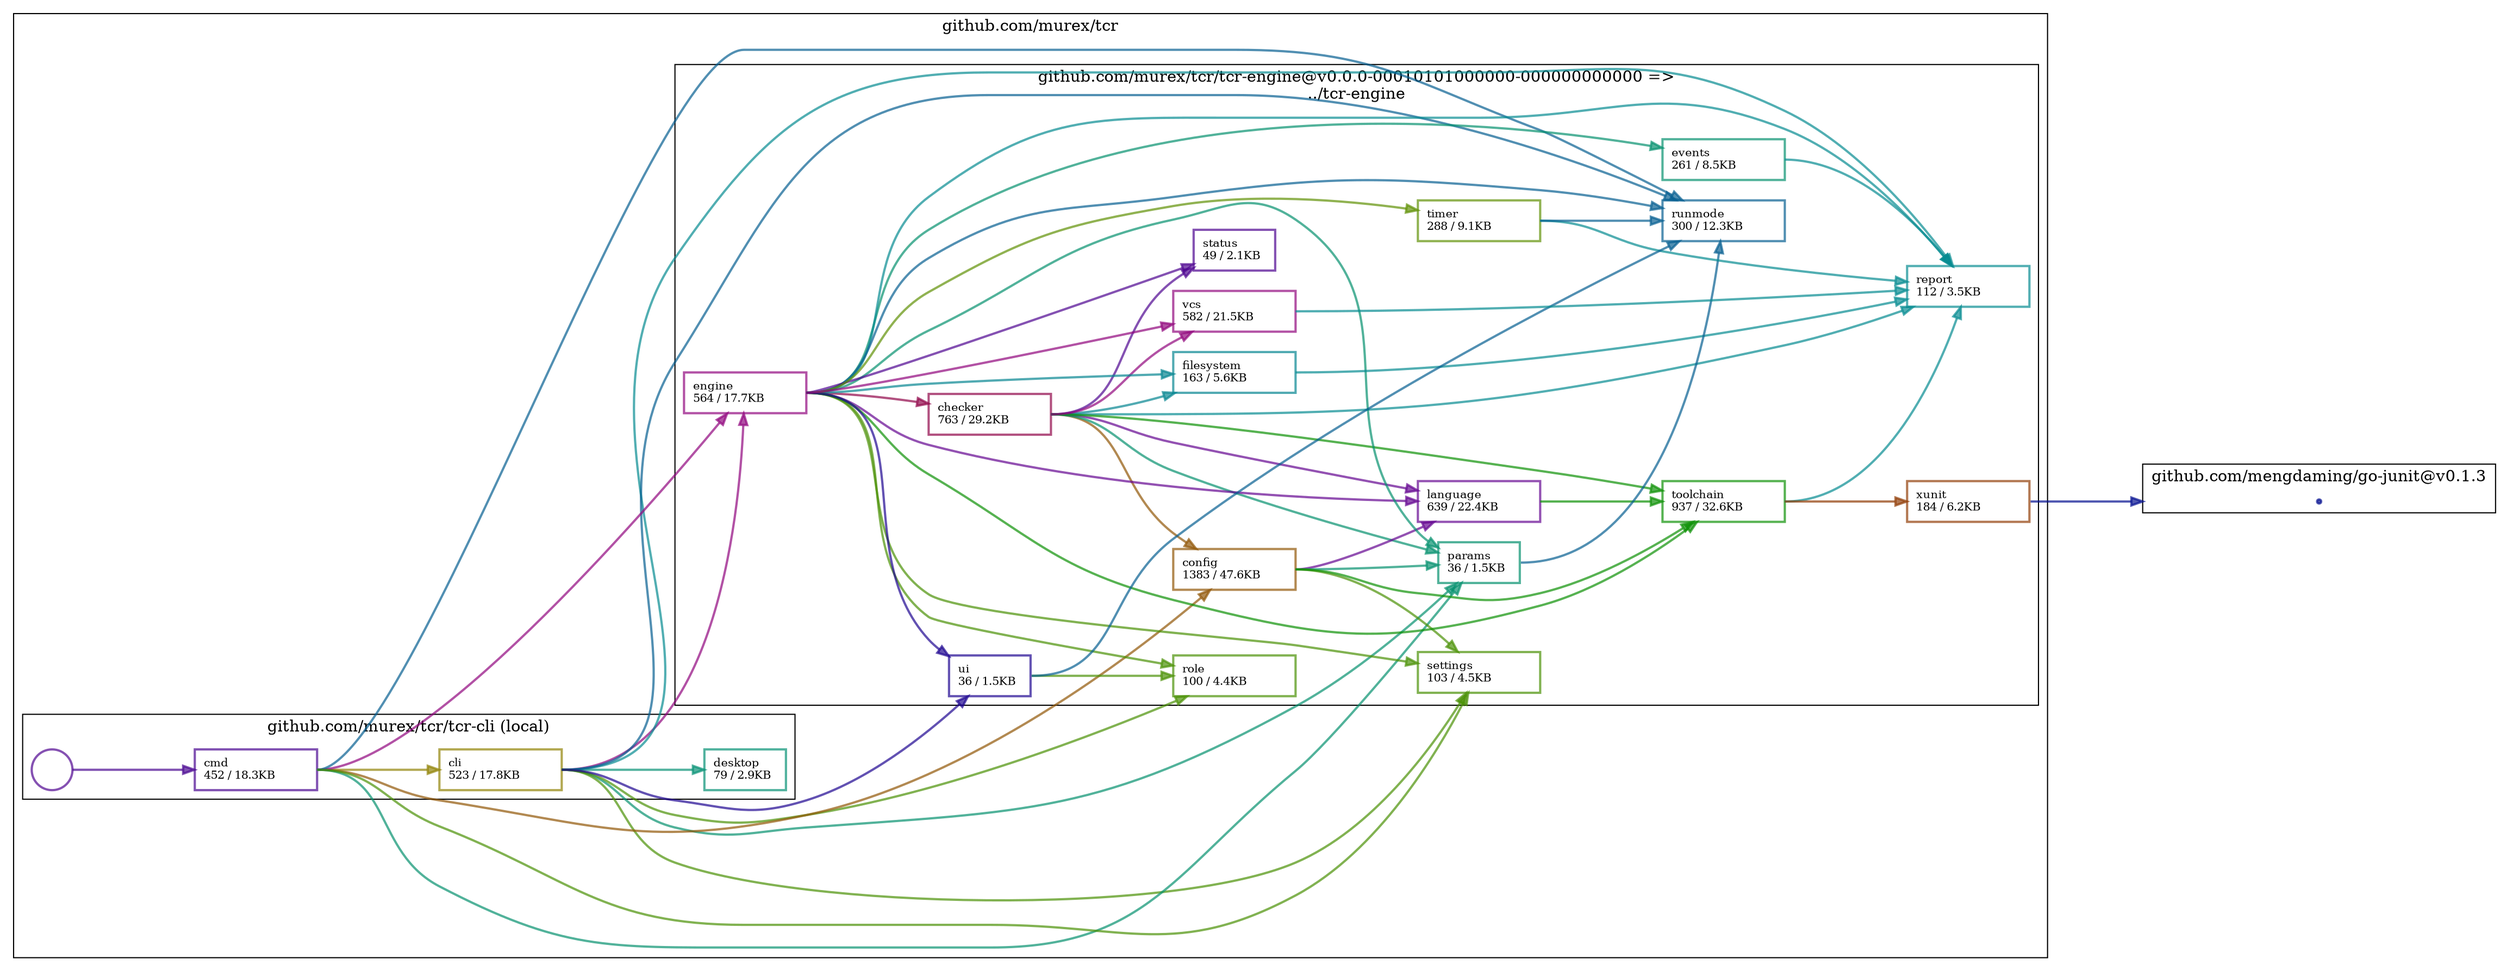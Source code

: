 digraph G {
    node [penwidth = 2 fontsize = 10 shape = rectangle target = "_graphviz"];
    edge [tailport = e penwidth = 2];
    compound = true;
    rankdir = LR;
    newrank = true;
    ranksep = "1.5";
    quantum = "0.5";
    subgraph "cluster_github.com/mengdaming/go-junit" {
    label = "github.com/mengdaming/go-junit@v0.1.3"
    tooltip = "github.com/mengdaming/go-junit@v0.1.3"
    href = "https://pkg.go.dev/github.com/mengdaming/go-junit@v0.1.3"
    "github.com/mengdaming/go-junit" [label = "" tooltip = "github.com/mengdaming/go-junit" shape = point color = "#071291b2" rank = 0];
    }
    subgraph "cluster_github.com/murex/tcr" {
    label = "github.com/murex/tcr"
    tooltip = "github.com/murex/tcr"
    href = "https://pkg.go.dev/github.com/murex/tcr"
    subgraph "cluster_github.com/murex/tcr/tcr-cli" {
    label = "github.com/murex/tcr/tcr-cli (local)"
    tooltip = "github.com/murex/tcr/tcr-cli (local)"
    href = "https://pkg.go.dev/github.com/murex/tcr/tcr-cli@"
    "github.com/murex/tcr/tcr-cli" [label = "" tooltip = "github.com/murex/tcr/tcr-cli" shape = circle color = "#510791b2" rank = 0];
    "github.com/murex/tcr/tcr-cli/cli" [label = "cli\l523 / 17.8KB\l" tooltip = "github.com/murex/tcr/tcr-cli/cli" href = "https://pkg.go.dev/github.com/murex/tcr/tcr-cli/cli" color = "#918207b2"];
    "github.com/murex/tcr/tcr-cli/cmd" [label = "cmd\l452 / 18.3KB\l" tooltip = "github.com/murex/tcr/tcr-cli/cmd" href = "https://pkg.go.dev/github.com/murex/tcr/tcr-cli/cmd" color = "#4a0791b2"];
    "github.com/murex/tcr/tcr-cli/desktop" [label = "desktop\l79 / 2.9KB\l" tooltip = "github.com/murex/tcr/tcr-cli/desktop" href = "https://pkg.go.dev/github.com/murex/tcr/tcr-cli/desktop" color = "#079175b2"];
    }
    subgraph "cluster_github.com/murex/tcr/tcr-engine" {
    label = "github.com/murex/tcr/tcr-engine@v0.0.0-00010101000000-000000000000 =>\n../tcr-engine"
    tooltip = "github.com/murex/tcr/tcr-engine@v0.0.0-00010101000000-000000000000 =>\n../tcr-engine"
    href = "https://pkg.go.dev/github.com/murex/tcr/tcr-engine@v0.0.0-00010101000000-000000000000"
    "github.com/murex/tcr/tcr-engine/checker" [label = "checker\l763 / 29.2KB\l" tooltip = "github.com/murex/tcr/tcr-engine/checker" href = "https://pkg.go.dev/github.com/murex/tcr/tcr-engine/checker" color = "#91074ab2"];
    "github.com/murex/tcr/tcr-engine/config" [label = "config\l1383 / 47.6KB\l" tooltip = "github.com/murex/tcr/tcr-engine/config" href = "https://pkg.go.dev/github.com/murex/tcr/tcr-engine/config" color = "#915707b2"];
    "github.com/murex/tcr/tcr-engine/engine" [label = "engine\l564 / 17.7KB\l" tooltip = "github.com/murex/tcr/tcr-engine/engine" href = "https://pkg.go.dev/github.com/murex/tcr/tcr-engine/engine" color = "#91077fb2"];
    "github.com/murex/tcr/tcr-engine/events" [label = "events\l261 / 8.5KB\l" tooltip = "github.com/murex/tcr/tcr-engine/events" href = "https://pkg.go.dev/github.com/murex/tcr/tcr-engine/events" color = "#07916eb2"];
    "github.com/murex/tcr/tcr-engine/filesystem" [label = "filesystem\l163 / 5.6KB\l" tooltip = "github.com/murex/tcr/tcr-engine/filesystem" href = "https://pkg.go.dev/github.com/murex/tcr/tcr-engine/filesystem" color = "#078691b2"];
    "github.com/murex/tcr/tcr-engine/language" [label = "language\l639 / 22.4KB\l" tooltip = "github.com/murex/tcr/tcr-engine/language" href = "https://pkg.go.dev/github.com/murex/tcr/tcr-engine/language" color = "#650791b2"];
    "github.com/murex/tcr/tcr-engine/params" [label = "params\l36 / 1.5KB\l" tooltip = "github.com/murex/tcr/tcr-engine/params" href = "https://pkg.go.dev/github.com/murex/tcr/tcr-engine/params" color = "#07916fb2"];
    "github.com/murex/tcr/tcr-engine/report" [label = "report\l112 / 3.5KB\l" tooltip = "github.com/murex/tcr/tcr-engine/report" href = "https://pkg.go.dev/github.com/murex/tcr/tcr-engine/report" color = "#078b91b2"];
    "github.com/murex/tcr/tcr-engine/role" [label = "role\l100 / 4.4KB\l" tooltip = "github.com/murex/tcr/tcr-engine/role" href = "https://pkg.go.dev/github.com/murex/tcr/tcr-engine/role" color = "#4b9107b2"];
    "github.com/murex/tcr/tcr-engine/runmode" [label = "runmode\l300 / 12.3KB\l" tooltip = "github.com/murex/tcr/tcr-engine/runmode" href = "https://pkg.go.dev/github.com/murex/tcr/tcr-engine/runmode" color = "#075f91b2"];
    "github.com/murex/tcr/tcr-engine/settings" [label = "settings\l103 / 4.5KB\l" tooltip = "github.com/murex/tcr/tcr-engine/settings" href = "https://pkg.go.dev/github.com/murex/tcr/tcr-engine/settings" color = "#4b9107b2"];
    "github.com/murex/tcr/tcr-engine/status" [label = "status\l49 / 2.1KB\l" tooltip = "github.com/murex/tcr/tcr-engine/status" href = "https://pkg.go.dev/github.com/murex/tcr/tcr-engine/status" color = "#4f0791b2"];
    "github.com/murex/tcr/tcr-engine/timer" [label = "timer\l288 / 9.1KB\l" tooltip = "github.com/murex/tcr/tcr-engine/timer" href = "https://pkg.go.dev/github.com/murex/tcr/tcr-engine/timer" color = "#609107b2"];
    "github.com/murex/tcr/tcr-engine/toolchain" [label = "toolchain\l937 / 32.6KB\l" tooltip = "github.com/murex/tcr/tcr-engine/toolchain" href = "https://pkg.go.dev/github.com/murex/tcr/tcr-engine/toolchain" color = "#0e9107b2"];
    "github.com/murex/tcr/tcr-engine/ui" [label = "ui\l36 / 1.5KB\l" tooltip = "github.com/murex/tcr/tcr-engine/ui" href = "https://pkg.go.dev/github.com/murex/tcr/tcr-engine/ui" color = "#1f0791b2"];
    "github.com/murex/tcr/tcr-engine/vcs" [label = "vcs\l582 / 21.5KB\l" tooltip = "github.com/murex/tcr/tcr-engine/vcs" href = "https://pkg.go.dev/github.com/murex/tcr/tcr-engine/vcs" color = "#91077db2"];
    "github.com/murex/tcr/tcr-engine/xunit" [label = "xunit\l184 / 6.2KB\l" tooltip = "github.com/murex/tcr/tcr-engine/xunit" href = "https://pkg.go.dev/github.com/murex/tcr/tcr-engine/xunit" color = "#913c07b2"];
    }
    }
    "github.com/murex/tcr/tcr-cli" -> "github.com/murex/tcr/tcr-cli/cmd" [tooltip = "github.com/murex/tcr/tcr-cli -> github.com/murex/tcr/tcr-cli/cmd" color = "#4a0791b2"];
    "github.com/murex/tcr/tcr-cli/cli" -> "github.com/murex/tcr/tcr-cli/desktop" [tooltip = "github.com/murex/tcr/tcr-cli/cli -> github.com/murex/tcr/tcr-cli/desktop" color = "#079175b2"];
    "github.com/murex/tcr/tcr-cli/cli" -> "github.com/murex/tcr/tcr-engine/engine" [tooltip = "github.com/murex/tcr/tcr-cli/cli -> github.com/murex/tcr/tcr-engine/engine" color = "#91077fb2"];
    "github.com/murex/tcr/tcr-cli/cli" -> "github.com/murex/tcr/tcr-engine/params" [tooltip = "github.com/murex/tcr/tcr-cli/cli -> github.com/murex/tcr/tcr-engine/params" color = "#07916fb2"];
    "github.com/murex/tcr/tcr-cli/cli" -> "github.com/murex/tcr/tcr-engine/report" [tooltip = "github.com/murex/tcr/tcr-cli/cli -> github.com/murex/tcr/tcr-engine/report" color = "#078b91b2"];
    "github.com/murex/tcr/tcr-cli/cli" -> "github.com/murex/tcr/tcr-engine/role" [tooltip = "github.com/murex/tcr/tcr-cli/cli -> github.com/murex/tcr/tcr-engine/role" color = "#4b9107b2"];
    "github.com/murex/tcr/tcr-cli/cli" -> "github.com/murex/tcr/tcr-engine/runmode" [tooltip = "github.com/murex/tcr/tcr-cli/cli -> github.com/murex/tcr/tcr-engine/runmode" color = "#075f91b2"];
    "github.com/murex/tcr/tcr-cli/cli" -> "github.com/murex/tcr/tcr-engine/settings" [tooltip = "github.com/murex/tcr/tcr-cli/cli -> github.com/murex/tcr/tcr-engine/settings" color = "#4b9107b2"];
    "github.com/murex/tcr/tcr-cli/cli" -> "github.com/murex/tcr/tcr-engine/ui" [tooltip = "github.com/murex/tcr/tcr-cli/cli -> github.com/murex/tcr/tcr-engine/ui" color = "#1f0791b2"];
    "github.com/murex/tcr/tcr-cli/cmd" -> "github.com/murex/tcr/tcr-cli/cli" [tooltip = "github.com/murex/tcr/tcr-cli/cmd -> github.com/murex/tcr/tcr-cli/cli" color = "#918207b2"];
    "github.com/murex/tcr/tcr-cli/cmd" -> "github.com/murex/tcr/tcr-engine/config" [tooltip = "github.com/murex/tcr/tcr-cli/cmd -> github.com/murex/tcr/tcr-engine/config" color = "#915707b2"];
    "github.com/murex/tcr/tcr-cli/cmd" -> "github.com/murex/tcr/tcr-engine/engine" [tooltip = "github.com/murex/tcr/tcr-cli/cmd -> github.com/murex/tcr/tcr-engine/engine" color = "#91077fb2"];
    "github.com/murex/tcr/tcr-cli/cmd" -> "github.com/murex/tcr/tcr-engine/params" [tooltip = "github.com/murex/tcr/tcr-cli/cmd -> github.com/murex/tcr/tcr-engine/params" color = "#07916fb2"];
    "github.com/murex/tcr/tcr-cli/cmd" -> "github.com/murex/tcr/tcr-engine/runmode" [tooltip = "github.com/murex/tcr/tcr-cli/cmd -> github.com/murex/tcr/tcr-engine/runmode" color = "#075f91b2"];
    "github.com/murex/tcr/tcr-cli/cmd" -> "github.com/murex/tcr/tcr-engine/settings" [tooltip = "github.com/murex/tcr/tcr-cli/cmd -> github.com/murex/tcr/tcr-engine/settings" color = "#4b9107b2"];
    "github.com/murex/tcr/tcr-engine/checker" -> "github.com/murex/tcr/tcr-engine/config" [tooltip = "github.com/murex/tcr/tcr-engine/checker -> github.com/murex/tcr/tcr-engine/config" color = "#915707b2"];
    "github.com/murex/tcr/tcr-engine/checker" -> "github.com/murex/tcr/tcr-engine/filesystem" [tooltip = "github.com/murex/tcr/tcr-engine/checker -> github.com/murex/tcr/tcr-engine/filesystem" color = "#078691b2"];
    "github.com/murex/tcr/tcr-engine/checker" -> "github.com/murex/tcr/tcr-engine/language" [tooltip = "github.com/murex/tcr/tcr-engine/checker -> github.com/murex/tcr/tcr-engine/language" color = "#650791b2"];
    "github.com/murex/tcr/tcr-engine/checker" -> "github.com/murex/tcr/tcr-engine/params" [tooltip = "github.com/murex/tcr/tcr-engine/checker -> github.com/murex/tcr/tcr-engine/params" color = "#07916fb2"];
    "github.com/murex/tcr/tcr-engine/checker" -> "github.com/murex/tcr/tcr-engine/report" [tooltip = "github.com/murex/tcr/tcr-engine/checker -> github.com/murex/tcr/tcr-engine/report" color = "#078b91b2"];
    "github.com/murex/tcr/tcr-engine/checker" -> "github.com/murex/tcr/tcr-engine/status" [tooltip = "github.com/murex/tcr/tcr-engine/checker -> github.com/murex/tcr/tcr-engine/status" color = "#4f0791b2"];
    "github.com/murex/tcr/tcr-engine/checker" -> "github.com/murex/tcr/tcr-engine/toolchain" [tooltip = "github.com/murex/tcr/tcr-engine/checker -> github.com/murex/tcr/tcr-engine/toolchain" color = "#0e9107b2"];
    "github.com/murex/tcr/tcr-engine/checker" -> "github.com/murex/tcr/tcr-engine/vcs" [tooltip = "github.com/murex/tcr/tcr-engine/checker -> github.com/murex/tcr/tcr-engine/vcs" color = "#91077db2"];
    "github.com/murex/tcr/tcr-engine/config" -> "github.com/murex/tcr/tcr-engine/language" [tooltip = "github.com/murex/tcr/tcr-engine/config -> github.com/murex/tcr/tcr-engine/language" color = "#650791b2"];
    "github.com/murex/tcr/tcr-engine/config" -> "github.com/murex/tcr/tcr-engine/params" [tooltip = "github.com/murex/tcr/tcr-engine/config -> github.com/murex/tcr/tcr-engine/params" color = "#07916fb2"];
    "github.com/murex/tcr/tcr-engine/config" -> "github.com/murex/tcr/tcr-engine/settings" [tooltip = "github.com/murex/tcr/tcr-engine/config -> github.com/murex/tcr/tcr-engine/settings" color = "#4b9107b2"];
    "github.com/murex/tcr/tcr-engine/config" -> "github.com/murex/tcr/tcr-engine/toolchain" [tooltip = "github.com/murex/tcr/tcr-engine/config -> github.com/murex/tcr/tcr-engine/toolchain" color = "#0e9107b2"];
    "github.com/murex/tcr/tcr-engine/engine" -> "github.com/murex/tcr/tcr-engine/checker" [tooltip = "github.com/murex/tcr/tcr-engine/engine -> github.com/murex/tcr/tcr-engine/checker" color = "#91074ab2"];
    "github.com/murex/tcr/tcr-engine/engine" -> "github.com/murex/tcr/tcr-engine/events" [tooltip = "github.com/murex/tcr/tcr-engine/engine -> github.com/murex/tcr/tcr-engine/events" color = "#07916eb2"];
    "github.com/murex/tcr/tcr-engine/engine" -> "github.com/murex/tcr/tcr-engine/filesystem" [tooltip = "github.com/murex/tcr/tcr-engine/engine -> github.com/murex/tcr/tcr-engine/filesystem" color = "#078691b2"];
    "github.com/murex/tcr/tcr-engine/engine" -> "github.com/murex/tcr/tcr-engine/language" [tooltip = "github.com/murex/tcr/tcr-engine/engine -> github.com/murex/tcr/tcr-engine/language" color = "#650791b2"];
    "github.com/murex/tcr/tcr-engine/engine" -> "github.com/murex/tcr/tcr-engine/params" [tooltip = "github.com/murex/tcr/tcr-engine/engine -> github.com/murex/tcr/tcr-engine/params" color = "#07916fb2"];
    "github.com/murex/tcr/tcr-engine/engine" -> "github.com/murex/tcr/tcr-engine/report" [tooltip = "github.com/murex/tcr/tcr-engine/engine -> github.com/murex/tcr/tcr-engine/report" color = "#078b91b2"];
    "github.com/murex/tcr/tcr-engine/engine" -> "github.com/murex/tcr/tcr-engine/role" [tooltip = "github.com/murex/tcr/tcr-engine/engine -> github.com/murex/tcr/tcr-engine/role" color = "#4b9107b2"];
    "github.com/murex/tcr/tcr-engine/engine" -> "github.com/murex/tcr/tcr-engine/runmode" [tooltip = "github.com/murex/tcr/tcr-engine/engine -> github.com/murex/tcr/tcr-engine/runmode" color = "#075f91b2"];
    "github.com/murex/tcr/tcr-engine/engine" -> "github.com/murex/tcr/tcr-engine/settings" [tooltip = "github.com/murex/tcr/tcr-engine/engine -> github.com/murex/tcr/tcr-engine/settings" color = "#4b9107b2"];
    "github.com/murex/tcr/tcr-engine/engine" -> "github.com/murex/tcr/tcr-engine/status" [tooltip = "github.com/murex/tcr/tcr-engine/engine -> github.com/murex/tcr/tcr-engine/status" color = "#4f0791b2"];
    "github.com/murex/tcr/tcr-engine/engine" -> "github.com/murex/tcr/tcr-engine/timer" [tooltip = "github.com/murex/tcr/tcr-engine/engine -> github.com/murex/tcr/tcr-engine/timer" color = "#609107b2"];
    "github.com/murex/tcr/tcr-engine/engine" -> "github.com/murex/tcr/tcr-engine/toolchain" [tooltip = "github.com/murex/tcr/tcr-engine/engine -> github.com/murex/tcr/tcr-engine/toolchain" color = "#0e9107b2"];
    "github.com/murex/tcr/tcr-engine/engine" -> "github.com/murex/tcr/tcr-engine/ui" [tooltip = "github.com/murex/tcr/tcr-engine/engine -> github.com/murex/tcr/tcr-engine/ui" color = "#1f0791b2"];
    "github.com/murex/tcr/tcr-engine/engine" -> "github.com/murex/tcr/tcr-engine/vcs" [tooltip = "github.com/murex/tcr/tcr-engine/engine -> github.com/murex/tcr/tcr-engine/vcs" color = "#91077db2"];
    "github.com/murex/tcr/tcr-engine/events" -> "github.com/murex/tcr/tcr-engine/report" [tooltip = "github.com/murex/tcr/tcr-engine/events -> github.com/murex/tcr/tcr-engine/report" color = "#078b91b2"];
    "github.com/murex/tcr/tcr-engine/filesystem" -> "github.com/murex/tcr/tcr-engine/report" [tooltip = "github.com/murex/tcr/tcr-engine/filesystem -> github.com/murex/tcr/tcr-engine/report" color = "#078b91b2"];
    "github.com/murex/tcr/tcr-engine/language" -> "github.com/murex/tcr/tcr-engine/toolchain" [tooltip = "github.com/murex/tcr/tcr-engine/language -> github.com/murex/tcr/tcr-engine/toolchain" color = "#0e9107b2"];
    "github.com/murex/tcr/tcr-engine/params" -> "github.com/murex/tcr/tcr-engine/runmode" [tooltip = "github.com/murex/tcr/tcr-engine/params -> github.com/murex/tcr/tcr-engine/runmode" color = "#075f91b2"];
    "github.com/murex/tcr/tcr-engine/timer" -> "github.com/murex/tcr/tcr-engine/report" [tooltip = "github.com/murex/tcr/tcr-engine/timer -> github.com/murex/tcr/tcr-engine/report" color = "#078b91b2"];
    "github.com/murex/tcr/tcr-engine/timer" -> "github.com/murex/tcr/tcr-engine/runmode" [tooltip = "github.com/murex/tcr/tcr-engine/timer -> github.com/murex/tcr/tcr-engine/runmode" color = "#075f91b2"];
    "github.com/murex/tcr/tcr-engine/toolchain" -> "github.com/murex/tcr/tcr-engine/report" [tooltip = "github.com/murex/tcr/tcr-engine/toolchain -> github.com/murex/tcr/tcr-engine/report" color = "#078b91b2"];
    "github.com/murex/tcr/tcr-engine/toolchain" -> "github.com/murex/tcr/tcr-engine/xunit" [tooltip = "github.com/murex/tcr/tcr-engine/toolchain -> github.com/murex/tcr/tcr-engine/xunit" color = "#913c07b2"];
    "github.com/murex/tcr/tcr-engine/ui" -> "github.com/murex/tcr/tcr-engine/role" [tooltip = "github.com/murex/tcr/tcr-engine/ui -> github.com/murex/tcr/tcr-engine/role" color = "#4b9107b2"];
    "github.com/murex/tcr/tcr-engine/ui" -> "github.com/murex/tcr/tcr-engine/runmode" [tooltip = "github.com/murex/tcr/tcr-engine/ui -> github.com/murex/tcr/tcr-engine/runmode" color = "#075f91b2"];
    "github.com/murex/tcr/tcr-engine/vcs" -> "github.com/murex/tcr/tcr-engine/report" [tooltip = "github.com/murex/tcr/tcr-engine/vcs -> github.com/murex/tcr/tcr-engine/report" color = "#078b91b2"];
    "github.com/murex/tcr/tcr-engine/xunit" -> "github.com/mengdaming/go-junit" [tooltip = "github.com/murex/tcr/tcr-engine/xunit -> github.com/mengdaming/go-junit" lhead = "cluster_github.com/mengdaming/go-junit" color = "#071291b2"];
}
